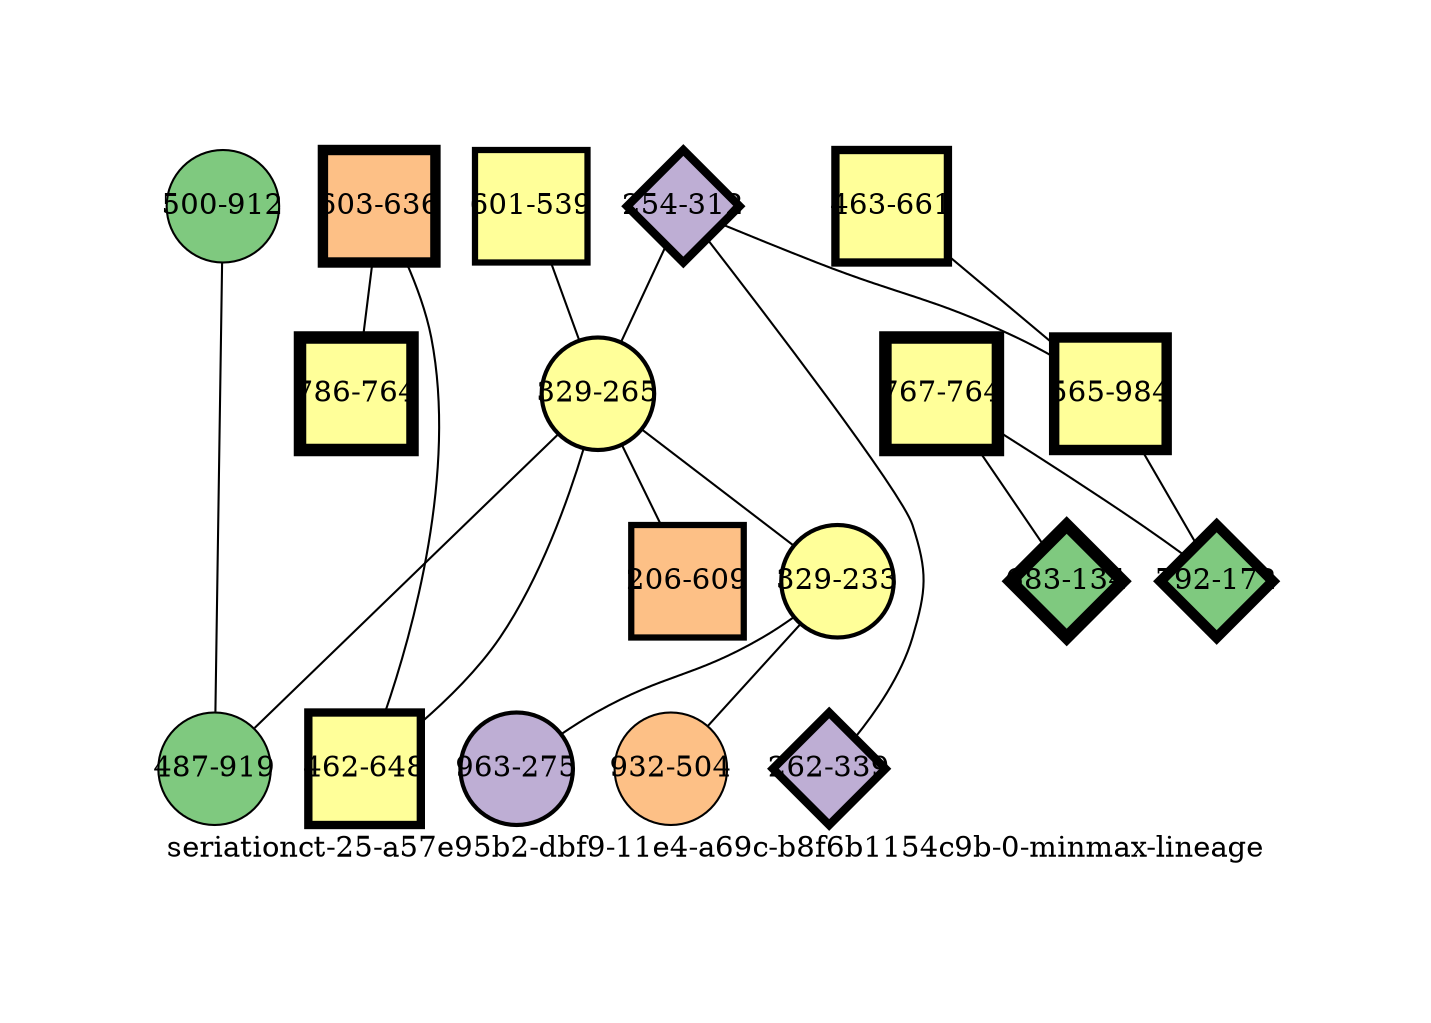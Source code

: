 strict graph "seriationct-25-a57e95b2-dbf9-11e4-a69c-b8f6b1154c9b-0-minmax-lineage" {
labelloc=b;
ratio=auto;
pad="1.0";
label="seriationct-25-a57e95b2-dbf9-11e4-a69c-b8f6b1154c9b-0-minmax-lineage";
node [width="0.75", style=filled, fixedsize=true, height="0.75", shape=circle, label=""];
0 [xCoordinate="539.0", appears_in_slice=3, yCoordinate="601.0", colorscheme=accent6, lineage_id=1, short_label="601-539", label="601-539", shape=square, cluster_id=3, fillcolor=4, size="500.0", id=0, penwidth="3.0"];
1 [xCoordinate="312.0", appears_in_slice=4, yCoordinate="254.0", colorscheme=accent6, lineage_id=2, short_label="254-312", label="254-312", shape=diamond, cluster_id=1, fillcolor=2, size="500.0", id=1, penwidth="4.0"];
2 [xCoordinate="661.0", appears_in_slice=4, yCoordinate="463.0", colorscheme=accent6, lineage_id=1, short_label="463-661", label="463-661", shape=square, cluster_id=3, fillcolor=4, size="500.0", id=2, penwidth="4.0"];
3 [xCoordinate="912.0", appears_in_slice=1, yCoordinate="500.0", colorscheme=accent6, lineage_id=0, short_label="500-912", label="500-912", shape=circle, cluster_id=0, fillcolor=1, size="500.0", id=3, penwidth="1.0"];
4 [xCoordinate="636.0", appears_in_slice=5, yCoordinate="603.0", colorscheme=accent6, lineage_id=1, short_label="603-636", label="603-636", shape=square, cluster_id=2, fillcolor=3, size="500.0", id=4, penwidth="5.0"];
5 [xCoordinate="265.0", appears_in_slice=2, yCoordinate="329.0", colorscheme=accent6, lineage_id=0, short_label="329-265", label="329-265", shape=circle, cluster_id=3, fillcolor=4, size="500.0", id=5, penwidth="2.0"];
6 [xCoordinate="764.0", appears_in_slice=6, yCoordinate="767.0", colorscheme=accent6, lineage_id=1, short_label="767-764", label="767-764", shape=square, cluster_id=3, fillcolor=4, size="500.0", id=6, penwidth="6.0"];
7 [xCoordinate="984.0", appears_in_slice=5, yCoordinate="565.0", colorscheme=accent6, lineage_id=1, short_label="565-984", label="565-984", shape=square, cluster_id=3, fillcolor=4, size="500.0", id=9, penwidth="5.0"];
8 [xCoordinate="233.0", appears_in_slice=2, yCoordinate="329.0", colorscheme=accent6, lineage_id=0, short_label="329-233", label="329-233", shape=circle, cluster_id=3, fillcolor=4, size="500.0", id=8, penwidth="2.0"];
9 [xCoordinate="504.0", appears_in_slice=1, yCoordinate="932.0", colorscheme=accent6, lineage_id=0, short_label="932-504", label="932-504", shape=circle, cluster_id=2, fillcolor=3, size="500.0", id=7, penwidth="1.0"];
10 [xCoordinate="764.0", appears_in_slice=6, yCoordinate="786.0", colorscheme=accent6, lineage_id=1, short_label="786-764", label="786-764", shape=square, cluster_id=3, fillcolor=4, size="500.0", id=10, penwidth="6.0"];
11 [xCoordinate="134.0", appears_in_slice=6, yCoordinate="683.0", colorscheme=accent6, lineage_id=2, short_label="683-134", label="683-134", shape=diamond, cluster_id=0, fillcolor=1, size="500.0", id=11, penwidth="6.0"];
12 [xCoordinate="172.0", appears_in_slice=5, yCoordinate="792.0", colorscheme=accent6, lineage_id=2, short_label="792-172", label="792-172", shape=diamond, cluster_id=0, fillcolor=1, size="500.0", id=12, penwidth="5.0"];
13 [xCoordinate="339.0", appears_in_slice=4, yCoordinate="262.0", colorscheme=accent6, lineage_id=2, short_label="262-339", label="262-339", shape=diamond, cluster_id=1, fillcolor=2, size="500.0", id=13, penwidth="4.0"];
14 [xCoordinate="275.0", appears_in_slice=2, yCoordinate="963.0", colorscheme=accent6, lineage_id=0, short_label="963-275", label="963-275", shape=circle, cluster_id=1, fillcolor=2, size="500.0", id=14, penwidth="2.0"];
15 [xCoordinate="919.0", appears_in_slice=1, yCoordinate="487.0", colorscheme=accent6, lineage_id=0, short_label="487-919", label="487-919", shape=circle, cluster_id=0, fillcolor=1, size="500.0", id=15, penwidth="1.0"];
16 [xCoordinate="648.0", appears_in_slice=4, yCoordinate="462.0", colorscheme=accent6, lineage_id=1, short_label="462-648", label="462-648", shape=square, cluster_id=3, fillcolor=4, size="500.0", id=16, penwidth="4.0"];
17 [xCoordinate="609.0", appears_in_slice=3, yCoordinate="206.0", colorscheme=accent6, lineage_id=1, short_label="206-609", label="206-609", shape=square, cluster_id=2, fillcolor=3, size="500.0", id=17, penwidth="3.0"];
0 -- 5  [inverseweight="2.24942422109", weight="0.444558207662"];
1 -- 13  [inverseweight="17.1096477707", weight="0.0584465567848"];
1 -- 5  [inverseweight="1.5631565415", weight="0.639731193549"];
1 -- 7  [inverseweight="1.5222551732", weight="0.656920086464"];
2 -- 7  [inverseweight="2.65522078282", weight="0.376616515835"];
3 -- 15  [inverseweight="16.932136537", weight="0.0590592922409"];
4 -- 16  [inverseweight="1.95626178437", weight="0.511179029304"];
4 -- 10  [inverseweight="1.39749881478", weight="0.71556411313"];
5 -- 8  [inverseweight="3.24935750307", weight="0.307753147831"];
5 -- 15  [inverseweight="2.20703772268", weight="0.453096016314"];
5 -- 16  [inverseweight="1.88076278744", weight="0.531699163061"];
5 -- 17  [inverseweight="2.32605948808", weight="0.429911618824"];
6 -- 11  [inverseweight="2.45570563347", weight="0.407214930964"];
6 -- 12  [inverseweight="1.37083572868", weight="0.729482008003"];
7 -- 12  [inverseweight="1.45944506337", weight="0.685191943911"];
8 -- 9  [inverseweight="2.35660368942", weight="0.424339486732"];
8 -- 14  [inverseweight="2.2348168303", weight="0.44746396503"];
}
